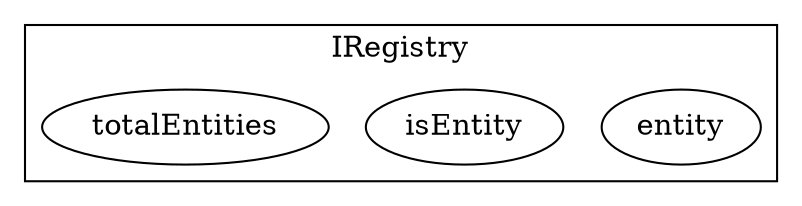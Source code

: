 strict digraph {
subgraph cluster_205_IRegistry {
label = "IRegistry"
"205_entity" [label="entity"]
"205_isEntity" [label="isEntity"]
"205_totalEntities" [label="totalEntities"]
}subgraph cluster_solidity {
label = "[Solidity]"
}
}